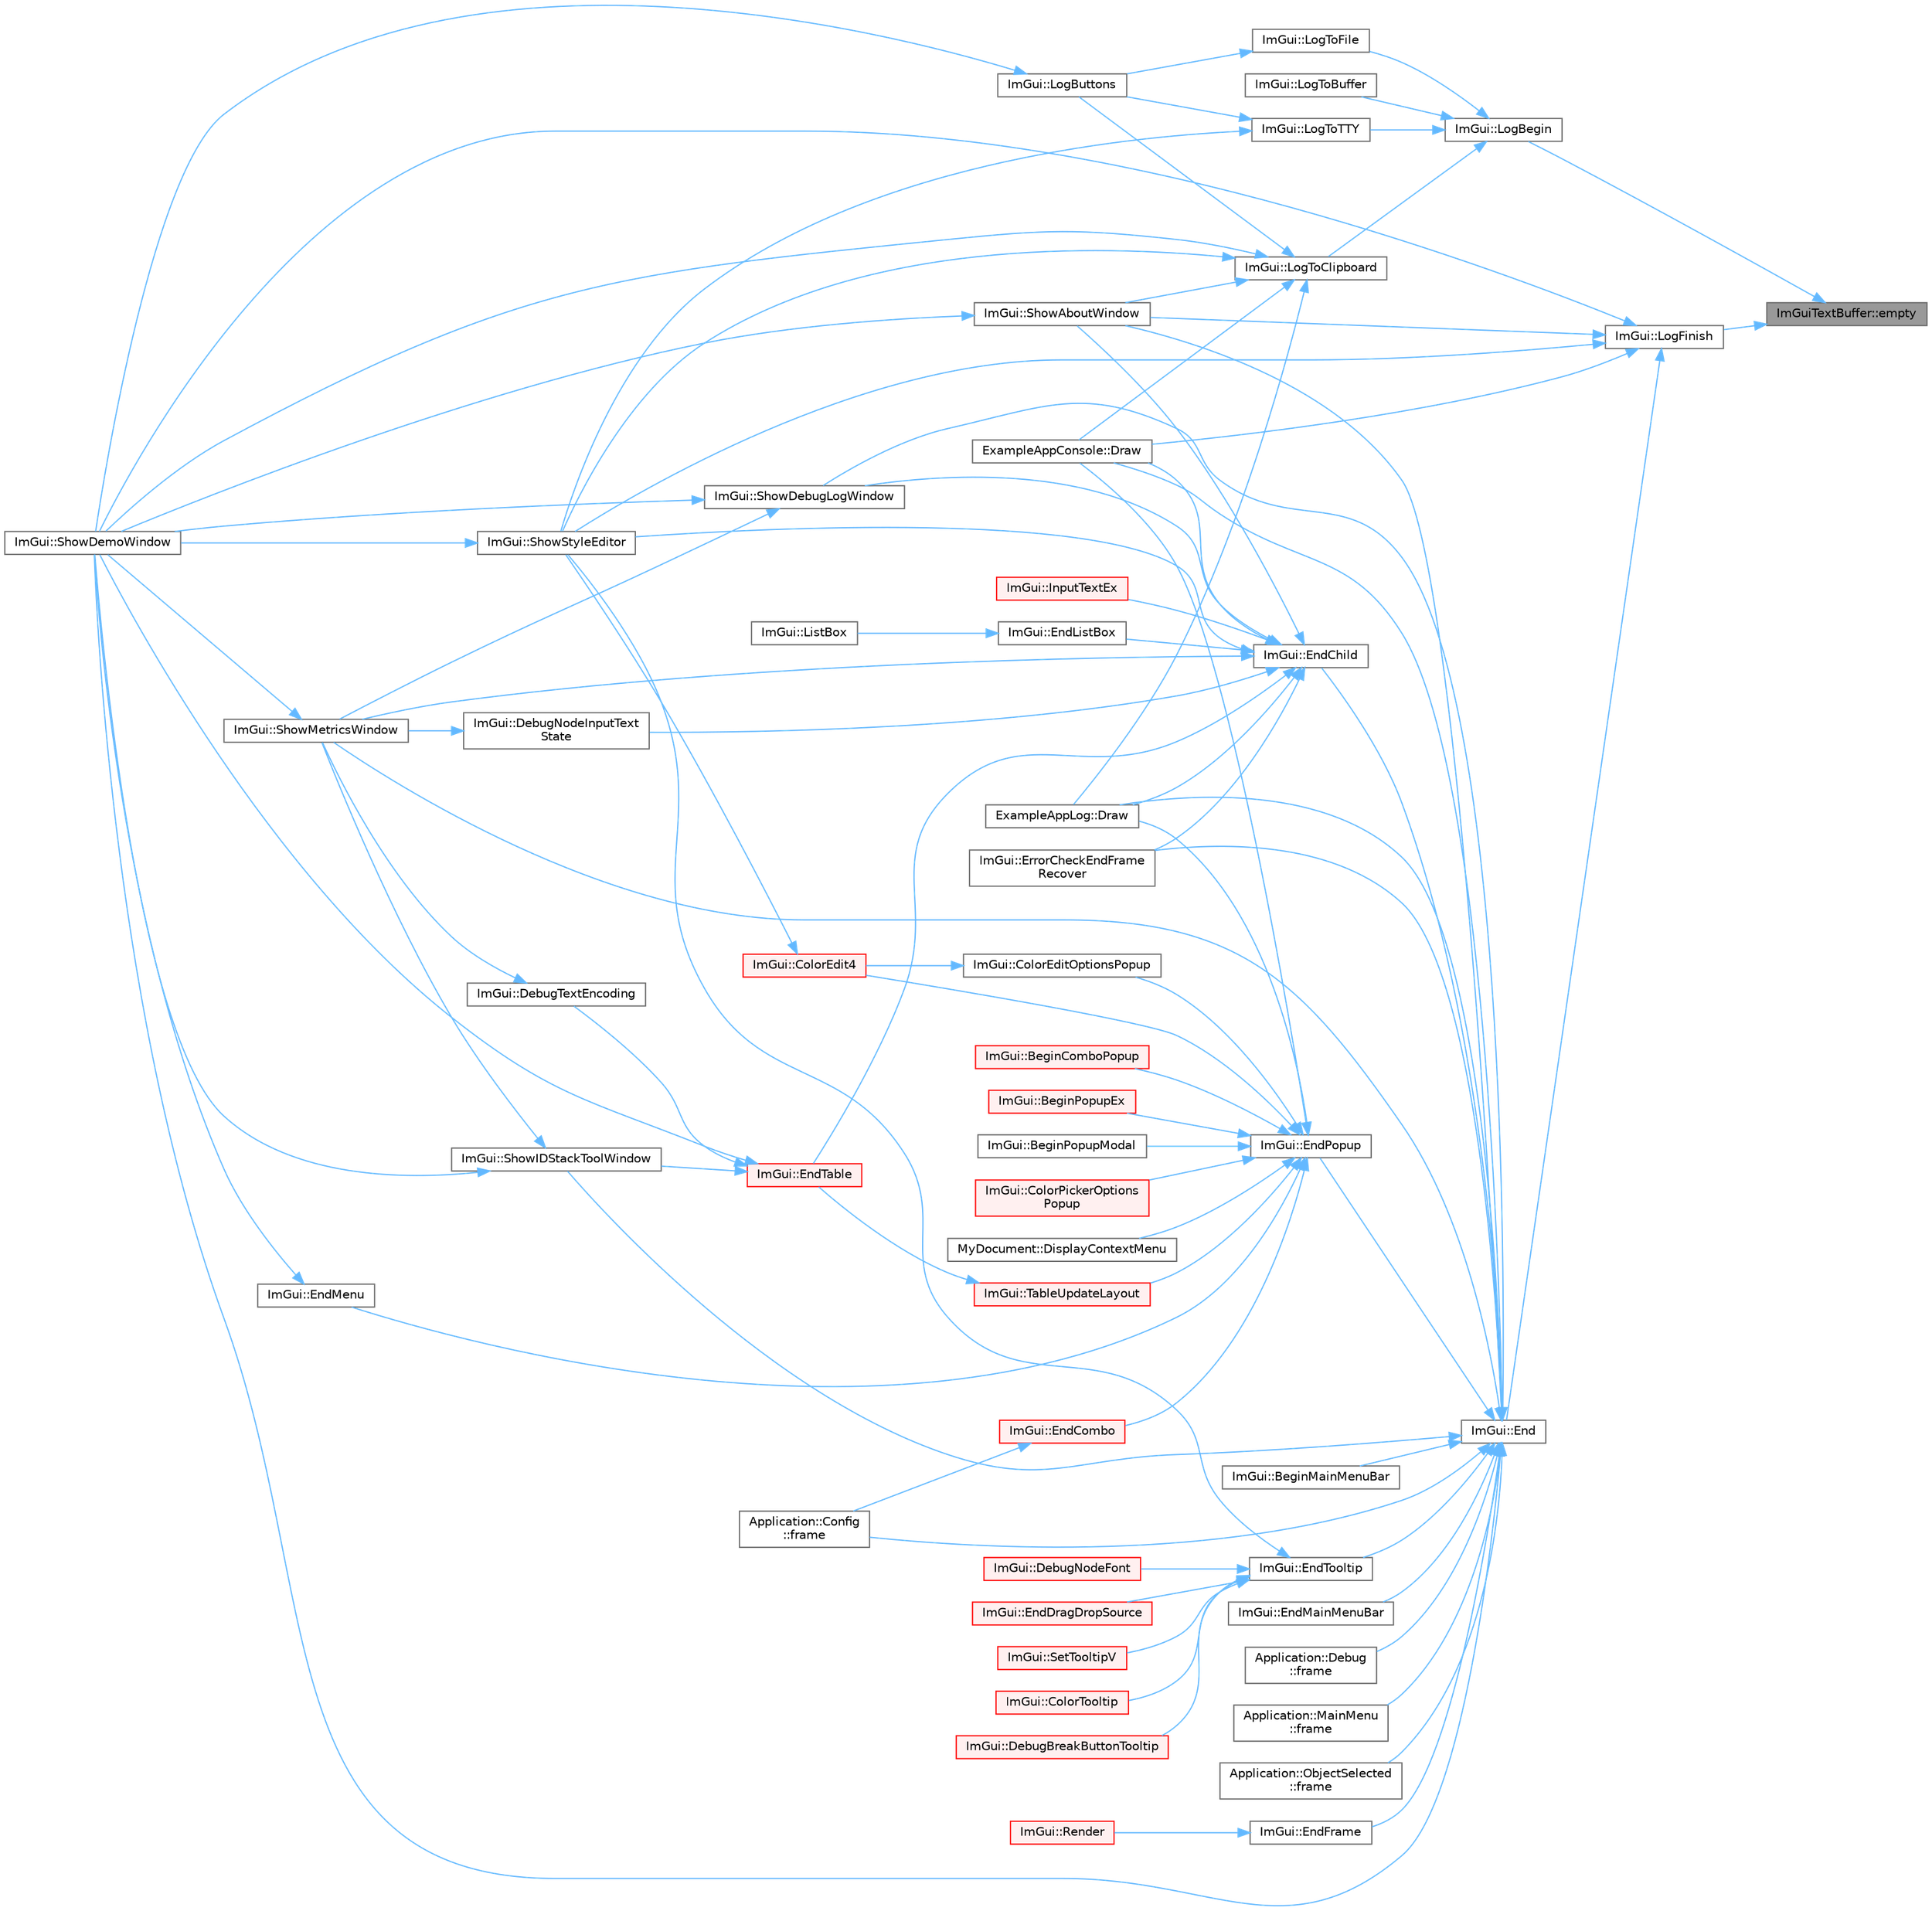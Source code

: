 digraph "ImGuiTextBuffer::empty"
{
 // LATEX_PDF_SIZE
  bgcolor="transparent";
  edge [fontname=Helvetica,fontsize=10,labelfontname=Helvetica,labelfontsize=10];
  node [fontname=Helvetica,fontsize=10,shape=box,height=0.2,width=0.4];
  rankdir="RL";
  Node1 [id="Node000001",label="ImGuiTextBuffer::empty",height=0.2,width=0.4,color="gray40", fillcolor="grey60", style="filled", fontcolor="black",tooltip=" "];
  Node1 -> Node2 [id="edge1_Node000001_Node000002",dir="back",color="steelblue1",style="solid",tooltip=" "];
  Node2 [id="Node000002",label="ImGui::LogBegin",height=0.2,width=0.4,color="grey40", fillcolor="white", style="filled",URL="$namespace_im_gui.html#a8d053d2fd46539c5ca83550845e4cecd",tooltip=" "];
  Node2 -> Node3 [id="edge2_Node000002_Node000003",dir="back",color="steelblue1",style="solid",tooltip=" "];
  Node3 [id="Node000003",label="ImGui::LogToBuffer",height=0.2,width=0.4,color="grey40", fillcolor="white", style="filled",URL="$namespace_im_gui.html#a4dccd4d729cef38c0c542d433dc09480",tooltip=" "];
  Node2 -> Node4 [id="edge3_Node000002_Node000004",dir="back",color="steelblue1",style="solid",tooltip=" "];
  Node4 [id="Node000004",label="ImGui::LogToClipboard",height=0.2,width=0.4,color="grey40", fillcolor="white", style="filled",URL="$namespace_im_gui.html#a70e12f01ecb65747c9a70b73555b6ec1",tooltip=" "];
  Node4 -> Node5 [id="edge4_Node000004_Node000005",dir="back",color="steelblue1",style="solid",tooltip=" "];
  Node5 [id="Node000005",label="ExampleAppConsole::Draw",height=0.2,width=0.4,color="grey40", fillcolor="white", style="filled",URL="$struct_example_app_console.html#a0518a09c7e8648dd52c7c06df19ac17a",tooltip=" "];
  Node4 -> Node6 [id="edge5_Node000004_Node000006",dir="back",color="steelblue1",style="solid",tooltip=" "];
  Node6 [id="Node000006",label="ExampleAppLog::Draw",height=0.2,width=0.4,color="grey40", fillcolor="white", style="filled",URL="$struct_example_app_log.html#a5ad3a4bdb89171b84aeaff96948a1f77",tooltip=" "];
  Node4 -> Node7 [id="edge6_Node000004_Node000007",dir="back",color="steelblue1",style="solid",tooltip=" "];
  Node7 [id="Node000007",label="ImGui::LogButtons",height=0.2,width=0.4,color="grey40", fillcolor="white", style="filled",URL="$namespace_im_gui.html#a7bd295da4be19bab98262c76fcaeb4fb",tooltip=" "];
  Node7 -> Node8 [id="edge7_Node000007_Node000008",dir="back",color="steelblue1",style="solid",tooltip=" "];
  Node8 [id="Node000008",label="ImGui::ShowDemoWindow",height=0.2,width=0.4,color="grey40", fillcolor="white", style="filled",URL="$namespace_im_gui.html#af95643a0ce4893b9e57c12991922fb18",tooltip=" "];
  Node4 -> Node9 [id="edge8_Node000004_Node000009",dir="back",color="steelblue1",style="solid",tooltip=" "];
  Node9 [id="Node000009",label="ImGui::ShowAboutWindow",height=0.2,width=0.4,color="grey40", fillcolor="white", style="filled",URL="$namespace_im_gui.html#ac297462e33309d0540fa459bccdc9304",tooltip=" "];
  Node9 -> Node8 [id="edge9_Node000009_Node000008",dir="back",color="steelblue1",style="solid",tooltip=" "];
  Node4 -> Node8 [id="edge10_Node000004_Node000008",dir="back",color="steelblue1",style="solid",tooltip=" "];
  Node4 -> Node10 [id="edge11_Node000004_Node000010",dir="back",color="steelblue1",style="solid",tooltip=" "];
  Node10 [id="Node000010",label="ImGui::ShowStyleEditor",height=0.2,width=0.4,color="grey40", fillcolor="white", style="filled",URL="$namespace_im_gui.html#ab2eb3dec78d054fe3feab1c091ec5de5",tooltip=" "];
  Node10 -> Node8 [id="edge12_Node000010_Node000008",dir="back",color="steelblue1",style="solid",tooltip=" "];
  Node2 -> Node11 [id="edge13_Node000002_Node000011",dir="back",color="steelblue1",style="solid",tooltip=" "];
  Node11 [id="Node000011",label="ImGui::LogToFile",height=0.2,width=0.4,color="grey40", fillcolor="white", style="filled",URL="$namespace_im_gui.html#a8feab4b22519bc5eae9754b0ad545d81",tooltip=" "];
  Node11 -> Node7 [id="edge14_Node000011_Node000007",dir="back",color="steelblue1",style="solid",tooltip=" "];
  Node2 -> Node12 [id="edge15_Node000002_Node000012",dir="back",color="steelblue1",style="solid",tooltip=" "];
  Node12 [id="Node000012",label="ImGui::LogToTTY",height=0.2,width=0.4,color="grey40", fillcolor="white", style="filled",URL="$namespace_im_gui.html#ad206c49bc6306a56d915251fa5d9e388",tooltip=" "];
  Node12 -> Node7 [id="edge16_Node000012_Node000007",dir="back",color="steelblue1",style="solid",tooltip=" "];
  Node12 -> Node10 [id="edge17_Node000012_Node000010",dir="back",color="steelblue1",style="solid",tooltip=" "];
  Node1 -> Node13 [id="edge18_Node000001_Node000013",dir="back",color="steelblue1",style="solid",tooltip=" "];
  Node13 [id="Node000013",label="ImGui::LogFinish",height=0.2,width=0.4,color="grey40", fillcolor="white", style="filled",URL="$namespace_im_gui.html#a2ebcd048d1ca025fb972e1c2e920e3f3",tooltip=" "];
  Node13 -> Node5 [id="edge19_Node000013_Node000005",dir="back",color="steelblue1",style="solid",tooltip=" "];
  Node13 -> Node14 [id="edge20_Node000013_Node000014",dir="back",color="steelblue1",style="solid",tooltip=" "];
  Node14 [id="Node000014",label="ImGui::End",height=0.2,width=0.4,color="grey40", fillcolor="white", style="filled",URL="$namespace_im_gui.html#a5479d93794a004c67ceb6d13f37c8254",tooltip=" "];
  Node14 -> Node15 [id="edge21_Node000014_Node000015",dir="back",color="steelblue1",style="solid",tooltip=" "];
  Node15 [id="Node000015",label="ImGui::BeginMainMenuBar",height=0.2,width=0.4,color="grey40", fillcolor="white", style="filled",URL="$namespace_im_gui.html#a55cb9cfb9865204ac6fb21c965784f78",tooltip=" "];
  Node14 -> Node5 [id="edge22_Node000014_Node000005",dir="back",color="steelblue1",style="solid",tooltip=" "];
  Node14 -> Node6 [id="edge23_Node000014_Node000006",dir="back",color="steelblue1",style="solid",tooltip=" "];
  Node14 -> Node16 [id="edge24_Node000014_Node000016",dir="back",color="steelblue1",style="solid",tooltip=" "];
  Node16 [id="Node000016",label="ImGui::EndChild",height=0.2,width=0.4,color="grey40", fillcolor="white", style="filled",URL="$namespace_im_gui.html#af8de559a88c1442d6df8c1b04c86e997",tooltip=" "];
  Node16 -> Node17 [id="edge25_Node000016_Node000017",dir="back",color="steelblue1",style="solid",tooltip=" "];
  Node17 [id="Node000017",label="ImGui::DebugNodeInputText\lState",height=0.2,width=0.4,color="grey40", fillcolor="white", style="filled",URL="$namespace_im_gui.html#ab85df47e899ab32dbdd5089f40e3802f",tooltip=" "];
  Node17 -> Node18 [id="edge26_Node000017_Node000018",dir="back",color="steelblue1",style="solid",tooltip=" "];
  Node18 [id="Node000018",label="ImGui::ShowMetricsWindow",height=0.2,width=0.4,color="grey40", fillcolor="white", style="filled",URL="$namespace_im_gui.html#afe7a28c6eb52fff3cc27d5a698fea4ff",tooltip=" "];
  Node18 -> Node8 [id="edge27_Node000018_Node000008",dir="back",color="steelblue1",style="solid",tooltip=" "];
  Node16 -> Node5 [id="edge28_Node000016_Node000005",dir="back",color="steelblue1",style="solid",tooltip=" "];
  Node16 -> Node6 [id="edge29_Node000016_Node000006",dir="back",color="steelblue1",style="solid",tooltip=" "];
  Node16 -> Node19 [id="edge30_Node000016_Node000019",dir="back",color="steelblue1",style="solid",tooltip=" "];
  Node19 [id="Node000019",label="ImGui::EndListBox",height=0.2,width=0.4,color="grey40", fillcolor="white", style="filled",URL="$namespace_im_gui.html#a6a1b63d9b66bb934d995c279ac02daff",tooltip=" "];
  Node19 -> Node20 [id="edge31_Node000019_Node000020",dir="back",color="steelblue1",style="solid",tooltip=" "];
  Node20 [id="Node000020",label="ImGui::ListBox",height=0.2,width=0.4,color="grey40", fillcolor="white", style="filled",URL="$namespace_im_gui.html#a94c78076bd40ff548ecd124f95af8710",tooltip=" "];
  Node16 -> Node21 [id="edge32_Node000016_Node000021",dir="back",color="steelblue1",style="solid",tooltip=" "];
  Node21 [id="Node000021",label="ImGui::EndTable",height=0.2,width=0.4,color="red", fillcolor="#FFF0F0", style="filled",URL="$namespace_im_gui.html#a9c70aaa6464c2e51e6f3342da133ada1",tooltip=" "];
  Node21 -> Node22 [id="edge33_Node000021_Node000022",dir="back",color="steelblue1",style="solid",tooltip=" "];
  Node22 [id="Node000022",label="ImGui::DebugTextEncoding",height=0.2,width=0.4,color="grey40", fillcolor="white", style="filled",URL="$namespace_im_gui.html#a326f0badd138d1dea078a31b0e8dd685",tooltip=" "];
  Node22 -> Node18 [id="edge34_Node000022_Node000018",dir="back",color="steelblue1",style="solid",tooltip=" "];
  Node21 -> Node8 [id="edge35_Node000021_Node000008",dir="back",color="steelblue1",style="solid",tooltip=" "];
  Node21 -> Node25 [id="edge36_Node000021_Node000025",dir="back",color="steelblue1",style="solid",tooltip=" "];
  Node25 [id="Node000025",label="ImGui::ShowIDStackToolWindow",height=0.2,width=0.4,color="grey40", fillcolor="white", style="filled",URL="$namespace_im_gui.html#ab4a87bf4a874a8e5872b60b4a9b1d99e",tooltip=" "];
  Node25 -> Node8 [id="edge37_Node000025_Node000008",dir="back",color="steelblue1",style="solid",tooltip=" "];
  Node25 -> Node18 [id="edge38_Node000025_Node000018",dir="back",color="steelblue1",style="solid",tooltip=" "];
  Node16 -> Node24 [id="edge39_Node000016_Node000024",dir="back",color="steelblue1",style="solid",tooltip=" "];
  Node24 [id="Node000024",label="ImGui::ErrorCheckEndFrame\lRecover",height=0.2,width=0.4,color="grey40", fillcolor="white", style="filled",URL="$namespace_im_gui.html#aaeda60ee2c0b5c2b3f397b237c9928f3",tooltip=" "];
  Node16 -> Node26 [id="edge40_Node000016_Node000026",dir="back",color="steelblue1",style="solid",tooltip=" "];
  Node26 [id="Node000026",label="ImGui::InputTextEx",height=0.2,width=0.4,color="red", fillcolor="#FFF0F0", style="filled",URL="$namespace_im_gui.html#af89af17ecc11653f25fea1e50e195de6",tooltip=" "];
  Node16 -> Node9 [id="edge41_Node000016_Node000009",dir="back",color="steelblue1",style="solid",tooltip=" "];
  Node16 -> Node80 [id="edge42_Node000016_Node000080",dir="back",color="steelblue1",style="solid",tooltip=" "];
  Node80 [id="Node000080",label="ImGui::ShowDebugLogWindow",height=0.2,width=0.4,color="grey40", fillcolor="white", style="filled",URL="$namespace_im_gui.html#af1b39e70cac2e1b9e62dd3c9d154cbd6",tooltip=" "];
  Node80 -> Node8 [id="edge43_Node000080_Node000008",dir="back",color="steelblue1",style="solid",tooltip=" "];
  Node80 -> Node18 [id="edge44_Node000080_Node000018",dir="back",color="steelblue1",style="solid",tooltip=" "];
  Node16 -> Node18 [id="edge45_Node000016_Node000018",dir="back",color="steelblue1",style="solid",tooltip=" "];
  Node16 -> Node10 [id="edge46_Node000016_Node000010",dir="back",color="steelblue1",style="solid",tooltip=" "];
  Node14 -> Node81 [id="edge47_Node000014_Node000081",dir="back",color="steelblue1",style="solid",tooltip=" "];
  Node81 [id="Node000081",label="ImGui::EndFrame",height=0.2,width=0.4,color="grey40", fillcolor="white", style="filled",URL="$namespace_im_gui.html#a246c37da45e88a12ade440a0feacb4ee",tooltip=" "];
  Node81 -> Node82 [id="edge48_Node000081_Node000082",dir="back",color="steelblue1",style="solid",tooltip=" "];
  Node82 [id="Node000082",label="ImGui::Render",height=0.2,width=0.4,color="red", fillcolor="#FFF0F0", style="filled",URL="$namespace_im_gui.html#ab51a164f547317c16c441f1599e3946d",tooltip=" "];
  Node14 -> Node84 [id="edge49_Node000014_Node000084",dir="back",color="steelblue1",style="solid",tooltip=" "];
  Node84 [id="Node000084",label="ImGui::EndMainMenuBar",height=0.2,width=0.4,color="grey40", fillcolor="white", style="filled",URL="$namespace_im_gui.html#ab92f330c808546b340eb7bdf7e5f7c95",tooltip=" "];
  Node14 -> Node85 [id="edge50_Node000014_Node000085",dir="back",color="steelblue1",style="solid",tooltip=" "];
  Node85 [id="Node000085",label="ImGui::EndPopup",height=0.2,width=0.4,color="grey40", fillcolor="white", style="filled",URL="$namespace_im_gui.html#aa6a9b5696f2ea7eed7683425fc77b8f2",tooltip=" "];
  Node85 -> Node86 [id="edge51_Node000085_Node000086",dir="back",color="steelblue1",style="solid",tooltip=" "];
  Node86 [id="Node000086",label="ImGui::BeginComboPopup",height=0.2,width=0.4,color="red", fillcolor="#FFF0F0", style="filled",URL="$namespace_im_gui.html#a6ecb51142fcb72cd19ff002c3a7d8e25",tooltip=" "];
  Node85 -> Node90 [id="edge52_Node000085_Node000090",dir="back",color="steelblue1",style="solid",tooltip=" "];
  Node90 [id="Node000090",label="ImGui::BeginPopupEx",height=0.2,width=0.4,color="red", fillcolor="#FFF0F0", style="filled",URL="$namespace_im_gui.html#a89da3a22300e8293257b6cfdf1b83b7a",tooltip=" "];
  Node85 -> Node107 [id="edge53_Node000085_Node000107",dir="back",color="steelblue1",style="solid",tooltip=" "];
  Node107 [id="Node000107",label="ImGui::BeginPopupModal",height=0.2,width=0.4,color="grey40", fillcolor="white", style="filled",URL="$namespace_im_gui.html#a6d840f615c198c2342968f733fda11b3",tooltip=" "];
  Node85 -> Node28 [id="edge54_Node000085_Node000028",dir="back",color="steelblue1",style="solid",tooltip=" "];
  Node28 [id="Node000028",label="ImGui::ColorEdit4",height=0.2,width=0.4,color="red", fillcolor="#FFF0F0", style="filled",URL="$namespace_im_gui.html#ac3f45e2aa0b1d591cc8a2cdf8b566a45",tooltip=" "];
  Node28 -> Node10 [id="edge55_Node000028_Node000010",dir="back",color="steelblue1",style="solid",tooltip=" "];
  Node85 -> Node94 [id="edge56_Node000085_Node000094",dir="back",color="steelblue1",style="solid",tooltip=" "];
  Node94 [id="Node000094",label="ImGui::ColorEditOptionsPopup",height=0.2,width=0.4,color="grey40", fillcolor="white", style="filled",URL="$namespace_im_gui.html#a6bfb117816d669f8704e5d0c0c0795fe",tooltip=" "];
  Node94 -> Node28 [id="edge57_Node000094_Node000028",dir="back",color="steelblue1",style="solid",tooltip=" "];
  Node85 -> Node33 [id="edge58_Node000085_Node000033",dir="back",color="steelblue1",style="solid",tooltip=" "];
  Node33 [id="Node000033",label="ImGui::ColorPickerOptions\lPopup",height=0.2,width=0.4,color="red", fillcolor="#FFF0F0", style="filled",URL="$namespace_im_gui.html#a6d112eeb6d8ffdebbc9d9a8c66babbee",tooltip=" "];
  Node85 -> Node96 [id="edge59_Node000085_Node000096",dir="back",color="steelblue1",style="solid",tooltip=" "];
  Node96 [id="Node000096",label="MyDocument::DisplayContextMenu",height=0.2,width=0.4,color="grey40", fillcolor="white", style="filled",URL="$struct_my_document.html#ae9e8d83c14b75c307447e3f410e432ec",tooltip=" "];
  Node85 -> Node5 [id="edge60_Node000085_Node000005",dir="back",color="steelblue1",style="solid",tooltip=" "];
  Node85 -> Node6 [id="edge61_Node000085_Node000006",dir="back",color="steelblue1",style="solid",tooltip=" "];
  Node85 -> Node108 [id="edge62_Node000085_Node000108",dir="back",color="steelblue1",style="solid",tooltip=" "];
  Node108 [id="Node000108",label="ImGui::EndCombo",height=0.2,width=0.4,color="red", fillcolor="#FFF0F0", style="filled",URL="$namespace_im_gui.html#a63434692d7de278875c7ea0143fbe6e4",tooltip=" "];
  Node108 -> Node35 [id="edge63_Node000108_Node000035",dir="back",color="steelblue1",style="solid",tooltip=" "];
  Node35 [id="Node000035",label="Application::Config\l::frame",height=0.2,width=0.4,color="grey40", fillcolor="white", style="filled",URL="$class_application_1_1_config.html#a291cc3a874949e121dcf83a3f90681bc",tooltip=" "];
  Node85 -> Node109 [id="edge64_Node000085_Node000109",dir="back",color="steelblue1",style="solid",tooltip=" "];
  Node109 [id="Node000109",label="ImGui::EndMenu",height=0.2,width=0.4,color="grey40", fillcolor="white", style="filled",URL="$namespace_im_gui.html#a1448a5a4e8c431c15f991e9255c0df95",tooltip=" "];
  Node109 -> Node8 [id="edge65_Node000109_Node000008",dir="back",color="steelblue1",style="solid",tooltip=" "];
  Node85 -> Node100 [id="edge66_Node000085_Node000100",dir="back",color="steelblue1",style="solid",tooltip=" "];
  Node100 [id="Node000100",label="ImGui::TableUpdateLayout",height=0.2,width=0.4,color="red", fillcolor="#FFF0F0", style="filled",URL="$namespace_im_gui.html#a890d76a0ec9efc98765c226884e3e32a",tooltip=" "];
  Node100 -> Node21 [id="edge67_Node000100_Node000021",dir="back",color="steelblue1",style="solid",tooltip=" "];
  Node14 -> Node110 [id="edge68_Node000014_Node000110",dir="back",color="steelblue1",style="solid",tooltip=" "];
  Node110 [id="Node000110",label="ImGui::EndTooltip",height=0.2,width=0.4,color="grey40", fillcolor="white", style="filled",URL="$namespace_im_gui.html#ac8d75c160cfdf43d512f773ca133a1c6",tooltip=" "];
  Node110 -> Node111 [id="edge69_Node000110_Node000111",dir="back",color="steelblue1",style="solid",tooltip=" "];
  Node111 [id="Node000111",label="ImGui::ColorTooltip",height=0.2,width=0.4,color="red", fillcolor="#FFF0F0", style="filled",URL="$namespace_im_gui.html#afad90b366b6471e3b13175c0ebeb26c8",tooltip=" "];
  Node110 -> Node113 [id="edge70_Node000110_Node000113",dir="back",color="steelblue1",style="solid",tooltip=" "];
  Node113 [id="Node000113",label="ImGui::DebugBreakButtonTooltip",height=0.2,width=0.4,color="red", fillcolor="#FFF0F0", style="filled",URL="$namespace_im_gui.html#a6f2a211be11756216a881936bc6d9aab",tooltip=" "];
  Node110 -> Node57 [id="edge71_Node000110_Node000057",dir="back",color="steelblue1",style="solid",tooltip=" "];
  Node57 [id="Node000057",label="ImGui::DebugNodeFont",height=0.2,width=0.4,color="red", fillcolor="#FFF0F0", style="filled",URL="$namespace_im_gui.html#ae0207d60728f7e6a47dbcd1d7d84e3cb",tooltip=" "];
  Node110 -> Node120 [id="edge72_Node000110_Node000120",dir="back",color="steelblue1",style="solid",tooltip=" "];
  Node120 [id="Node000120",label="ImGui::EndDragDropSource",height=0.2,width=0.4,color="red", fillcolor="#FFF0F0", style="filled",URL="$namespace_im_gui.html#a02f225fefff2a046038ed99ab20606da",tooltip=" "];
  Node110 -> Node121 [id="edge73_Node000110_Node000121",dir="back",color="steelblue1",style="solid",tooltip=" "];
  Node121 [id="Node000121",label="ImGui::SetTooltipV",height=0.2,width=0.4,color="red", fillcolor="#FFF0F0", style="filled",URL="$namespace_im_gui.html#a3826acf68fc4a12bb66401575f51d6a2",tooltip=" "];
  Node110 -> Node10 [id="edge74_Node000110_Node000010",dir="back",color="steelblue1",style="solid",tooltip=" "];
  Node14 -> Node24 [id="edge75_Node000014_Node000024",dir="back",color="steelblue1",style="solid",tooltip=" "];
  Node14 -> Node35 [id="edge76_Node000014_Node000035",dir="back",color="steelblue1",style="solid",tooltip=" "];
  Node14 -> Node134 [id="edge77_Node000014_Node000134",dir="back",color="steelblue1",style="solid",tooltip=" "];
  Node134 [id="Node000134",label="Application::Debug\l::frame",height=0.2,width=0.4,color="grey40", fillcolor="white", style="filled",URL="$class_application_1_1_debug.html#a26339829cae3b768474358c34eb8ab23",tooltip=" "];
  Node14 -> Node135 [id="edge78_Node000014_Node000135",dir="back",color="steelblue1",style="solid",tooltip=" "];
  Node135 [id="Node000135",label="Application::MainMenu\l::frame",height=0.2,width=0.4,color="grey40", fillcolor="white", style="filled",URL="$class_application_1_1_main_menu.html#a868fe54ddb269b9ab03f0d7d068dd698",tooltip=" "];
  Node14 -> Node38 [id="edge79_Node000014_Node000038",dir="back",color="steelblue1",style="solid",tooltip=" "];
  Node38 [id="Node000038",label="Application::ObjectSelected\l::frame",height=0.2,width=0.4,color="grey40", fillcolor="white", style="filled",URL="$class_application_1_1_object_selected.html#a30dd507edcc6c76dd65cc0cf9dda010a",tooltip=" "];
  Node14 -> Node9 [id="edge80_Node000014_Node000009",dir="back",color="steelblue1",style="solid",tooltip=" "];
  Node14 -> Node80 [id="edge81_Node000014_Node000080",dir="back",color="steelblue1",style="solid",tooltip=" "];
  Node14 -> Node8 [id="edge82_Node000014_Node000008",dir="back",color="steelblue1",style="solid",tooltip=" "];
  Node14 -> Node25 [id="edge83_Node000014_Node000025",dir="back",color="steelblue1",style="solid",tooltip=" "];
  Node14 -> Node18 [id="edge84_Node000014_Node000018",dir="back",color="steelblue1",style="solid",tooltip=" "];
  Node13 -> Node9 [id="edge85_Node000013_Node000009",dir="back",color="steelblue1",style="solid",tooltip=" "];
  Node13 -> Node8 [id="edge86_Node000013_Node000008",dir="back",color="steelblue1",style="solid",tooltip=" "];
  Node13 -> Node10 [id="edge87_Node000013_Node000010",dir="back",color="steelblue1",style="solid",tooltip=" "];
}
